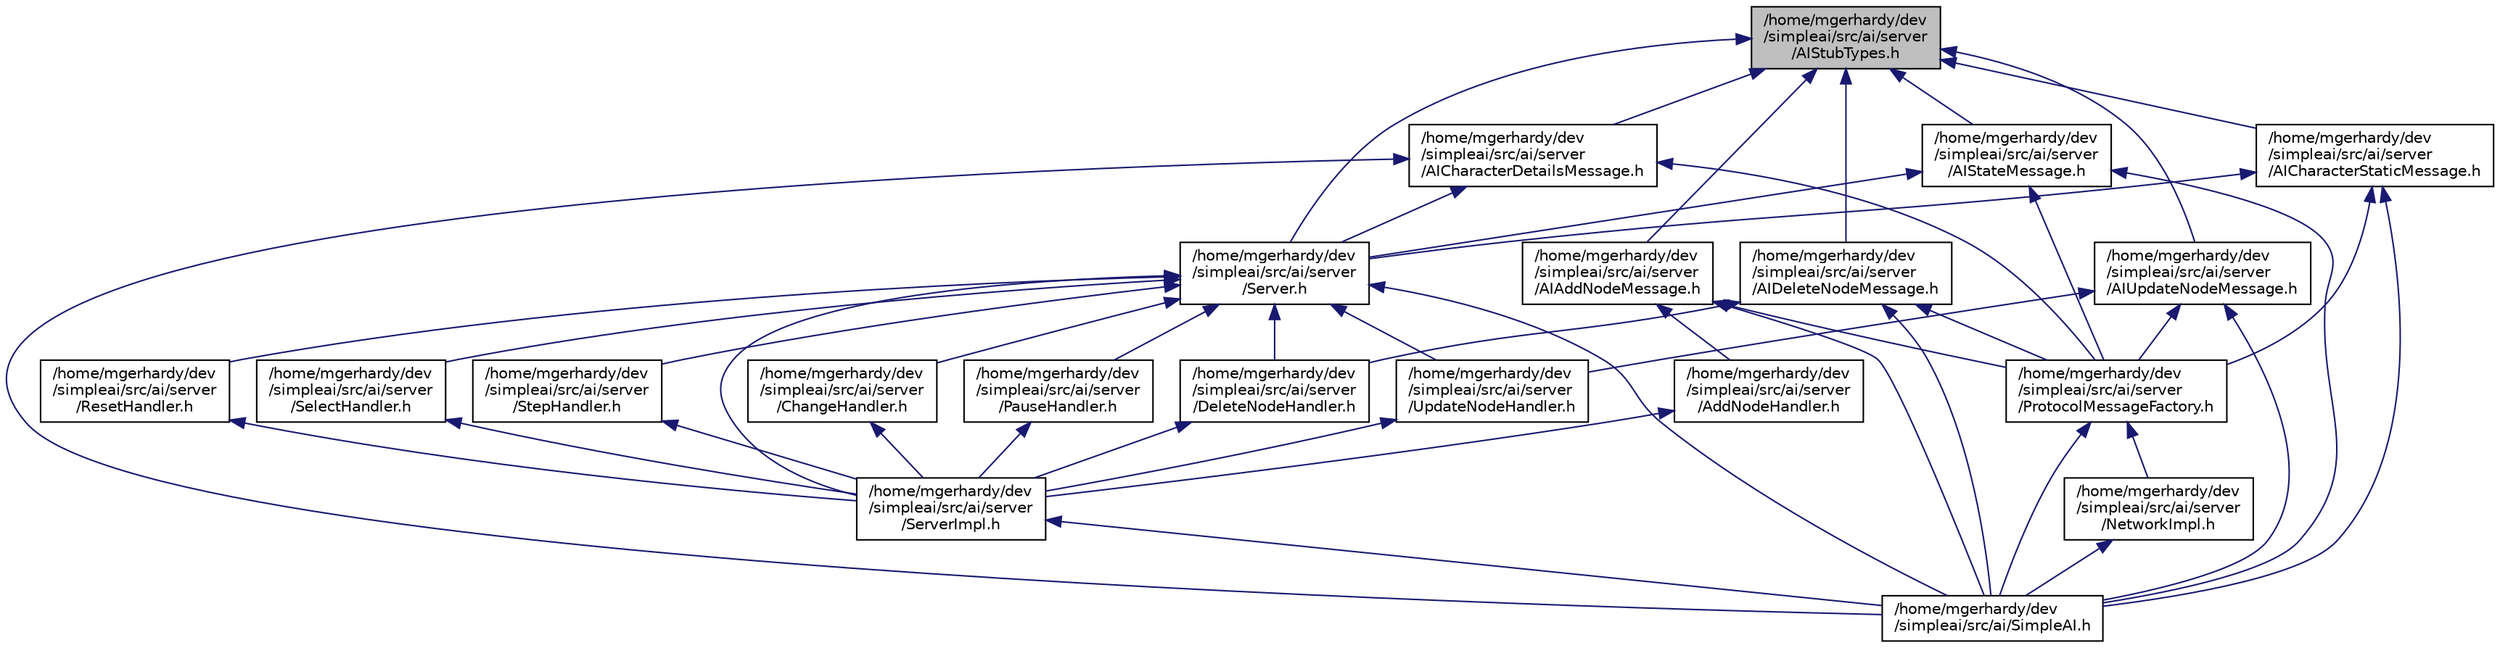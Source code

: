 digraph "/home/mgerhardy/dev/simpleai/src/ai/server/AIStubTypes.h"
{
  edge [fontname="Helvetica",fontsize="10",labelfontname="Helvetica",labelfontsize="10"];
  node [fontname="Helvetica",fontsize="10",shape=record];
  Node1 [label="/home/mgerhardy/dev\l/simpleai/src/ai/server\l/AIStubTypes.h",height=0.2,width=0.4,color="black", fillcolor="grey75", style="filled", fontcolor="black"];
  Node1 -> Node2 [dir="back",color="midnightblue",fontsize="10",style="solid",fontname="Helvetica"];
  Node2 [label="/home/mgerhardy/dev\l/simpleai/src/ai/server\l/AIAddNodeMessage.h",height=0.2,width=0.4,color="black", fillcolor="white", style="filled",URL="$AIAddNodeMessage_8h.html"];
  Node2 -> Node3 [dir="back",color="midnightblue",fontsize="10",style="solid",fontname="Helvetica"];
  Node3 [label="/home/mgerhardy/dev\l/simpleai/src/ai/server\l/AddNodeHandler.h",height=0.2,width=0.4,color="black", fillcolor="white", style="filled",URL="$AddNodeHandler_8h.html"];
  Node3 -> Node4 [dir="back",color="midnightblue",fontsize="10",style="solid",fontname="Helvetica"];
  Node4 [label="/home/mgerhardy/dev\l/simpleai/src/ai/server\l/ServerImpl.h",height=0.2,width=0.4,color="black", fillcolor="white", style="filled",URL="$ServerImpl_8h.html"];
  Node4 -> Node5 [dir="back",color="midnightblue",fontsize="10",style="solid",fontname="Helvetica"];
  Node5 [label="/home/mgerhardy/dev\l/simpleai/src/ai/SimpleAI.h",height=0.2,width=0.4,color="black", fillcolor="white", style="filled",URL="$SimpleAI_8h.html"];
  Node2 -> Node6 [dir="back",color="midnightblue",fontsize="10",style="solid",fontname="Helvetica"];
  Node6 [label="/home/mgerhardy/dev\l/simpleai/src/ai/server\l/ProtocolMessageFactory.h",height=0.2,width=0.4,color="black", fillcolor="white", style="filled",URL="$ProtocolMessageFactory_8h.html"];
  Node6 -> Node7 [dir="back",color="midnightblue",fontsize="10",style="solid",fontname="Helvetica"];
  Node7 [label="/home/mgerhardy/dev\l/simpleai/src/ai/server\l/NetworkImpl.h",height=0.2,width=0.4,color="black", fillcolor="white", style="filled",URL="$NetworkImpl_8h.html"];
  Node7 -> Node5 [dir="back",color="midnightblue",fontsize="10",style="solid",fontname="Helvetica"];
  Node6 -> Node5 [dir="back",color="midnightblue",fontsize="10",style="solid",fontname="Helvetica"];
  Node2 -> Node5 [dir="back",color="midnightblue",fontsize="10",style="solid",fontname="Helvetica"];
  Node1 -> Node8 [dir="back",color="midnightblue",fontsize="10",style="solid",fontname="Helvetica"];
  Node8 [label="/home/mgerhardy/dev\l/simpleai/src/ai/server\l/AICharacterDetailsMessage.h",height=0.2,width=0.4,color="black", fillcolor="white", style="filled",URL="$AICharacterDetailsMessage_8h.html"];
  Node8 -> Node9 [dir="back",color="midnightblue",fontsize="10",style="solid",fontname="Helvetica"];
  Node9 [label="/home/mgerhardy/dev\l/simpleai/src/ai/server\l/Server.h",height=0.2,width=0.4,color="black", fillcolor="white", style="filled",URL="$Server_8h.html"];
  Node9 -> Node10 [dir="back",color="midnightblue",fontsize="10",style="solid",fontname="Helvetica"];
  Node10 [label="/home/mgerhardy/dev\l/simpleai/src/ai/server\l/ChangeHandler.h",height=0.2,width=0.4,color="black", fillcolor="white", style="filled",URL="$ChangeHandler_8h.html"];
  Node10 -> Node4 [dir="back",color="midnightblue",fontsize="10",style="solid",fontname="Helvetica"];
  Node9 -> Node11 [dir="back",color="midnightblue",fontsize="10",style="solid",fontname="Helvetica"];
  Node11 [label="/home/mgerhardy/dev\l/simpleai/src/ai/server\l/DeleteNodeHandler.h",height=0.2,width=0.4,color="black", fillcolor="white", style="filled",URL="$DeleteNodeHandler_8h.html"];
  Node11 -> Node4 [dir="back",color="midnightblue",fontsize="10",style="solid",fontname="Helvetica"];
  Node9 -> Node12 [dir="back",color="midnightblue",fontsize="10",style="solid",fontname="Helvetica"];
  Node12 [label="/home/mgerhardy/dev\l/simpleai/src/ai/server\l/PauseHandler.h",height=0.2,width=0.4,color="black", fillcolor="white", style="filled",URL="$PauseHandler_8h.html"];
  Node12 -> Node4 [dir="back",color="midnightblue",fontsize="10",style="solid",fontname="Helvetica"];
  Node9 -> Node13 [dir="back",color="midnightblue",fontsize="10",style="solid",fontname="Helvetica"];
  Node13 [label="/home/mgerhardy/dev\l/simpleai/src/ai/server\l/ResetHandler.h",height=0.2,width=0.4,color="black", fillcolor="white", style="filled",URL="$ResetHandler_8h.html"];
  Node13 -> Node4 [dir="back",color="midnightblue",fontsize="10",style="solid",fontname="Helvetica"];
  Node9 -> Node14 [dir="back",color="midnightblue",fontsize="10",style="solid",fontname="Helvetica"];
  Node14 [label="/home/mgerhardy/dev\l/simpleai/src/ai/server\l/SelectHandler.h",height=0.2,width=0.4,color="black", fillcolor="white", style="filled",URL="$SelectHandler_8h.html"];
  Node14 -> Node4 [dir="back",color="midnightblue",fontsize="10",style="solid",fontname="Helvetica"];
  Node9 -> Node4 [dir="back",color="midnightblue",fontsize="10",style="solid",fontname="Helvetica"];
  Node9 -> Node15 [dir="back",color="midnightblue",fontsize="10",style="solid",fontname="Helvetica"];
  Node15 [label="/home/mgerhardy/dev\l/simpleai/src/ai/server\l/StepHandler.h",height=0.2,width=0.4,color="black", fillcolor="white", style="filled",URL="$StepHandler_8h.html"];
  Node15 -> Node4 [dir="back",color="midnightblue",fontsize="10",style="solid",fontname="Helvetica"];
  Node9 -> Node16 [dir="back",color="midnightblue",fontsize="10",style="solid",fontname="Helvetica"];
  Node16 [label="/home/mgerhardy/dev\l/simpleai/src/ai/server\l/UpdateNodeHandler.h",height=0.2,width=0.4,color="black", fillcolor="white", style="filled",URL="$UpdateNodeHandler_8h.html"];
  Node16 -> Node4 [dir="back",color="midnightblue",fontsize="10",style="solid",fontname="Helvetica"];
  Node9 -> Node5 [dir="back",color="midnightblue",fontsize="10",style="solid",fontname="Helvetica"];
  Node8 -> Node6 [dir="back",color="midnightblue",fontsize="10",style="solid",fontname="Helvetica"];
  Node8 -> Node5 [dir="back",color="midnightblue",fontsize="10",style="solid",fontname="Helvetica"];
  Node1 -> Node17 [dir="back",color="midnightblue",fontsize="10",style="solid",fontname="Helvetica"];
  Node17 [label="/home/mgerhardy/dev\l/simpleai/src/ai/server\l/AICharacterStaticMessage.h",height=0.2,width=0.4,color="black", fillcolor="white", style="filled",URL="$AICharacterStaticMessage_8h.html"];
  Node17 -> Node9 [dir="back",color="midnightblue",fontsize="10",style="solid",fontname="Helvetica"];
  Node17 -> Node6 [dir="back",color="midnightblue",fontsize="10",style="solid",fontname="Helvetica"];
  Node17 -> Node5 [dir="back",color="midnightblue",fontsize="10",style="solid",fontname="Helvetica"];
  Node1 -> Node18 [dir="back",color="midnightblue",fontsize="10",style="solid",fontname="Helvetica"];
  Node18 [label="/home/mgerhardy/dev\l/simpleai/src/ai/server\l/AIDeleteNodeMessage.h",height=0.2,width=0.4,color="black", fillcolor="white", style="filled",URL="$AIDeleteNodeMessage_8h.html"];
  Node18 -> Node11 [dir="back",color="midnightblue",fontsize="10",style="solid",fontname="Helvetica"];
  Node18 -> Node6 [dir="back",color="midnightblue",fontsize="10",style="solid",fontname="Helvetica"];
  Node18 -> Node5 [dir="back",color="midnightblue",fontsize="10",style="solid",fontname="Helvetica"];
  Node1 -> Node19 [dir="back",color="midnightblue",fontsize="10",style="solid",fontname="Helvetica"];
  Node19 [label="/home/mgerhardy/dev\l/simpleai/src/ai/server\l/AIStateMessage.h",height=0.2,width=0.4,color="black", fillcolor="white", style="filled",URL="$AIStateMessage_8h.html"];
  Node19 -> Node9 [dir="back",color="midnightblue",fontsize="10",style="solid",fontname="Helvetica"];
  Node19 -> Node6 [dir="back",color="midnightblue",fontsize="10",style="solid",fontname="Helvetica"];
  Node19 -> Node5 [dir="back",color="midnightblue",fontsize="10",style="solid",fontname="Helvetica"];
  Node1 -> Node20 [dir="back",color="midnightblue",fontsize="10",style="solid",fontname="Helvetica"];
  Node20 [label="/home/mgerhardy/dev\l/simpleai/src/ai/server\l/AIUpdateNodeMessage.h",height=0.2,width=0.4,color="black", fillcolor="white", style="filled",URL="$AIUpdateNodeMessage_8h.html"];
  Node20 -> Node6 [dir="back",color="midnightblue",fontsize="10",style="solid",fontname="Helvetica"];
  Node20 -> Node16 [dir="back",color="midnightblue",fontsize="10",style="solid",fontname="Helvetica"];
  Node20 -> Node5 [dir="back",color="midnightblue",fontsize="10",style="solid",fontname="Helvetica"];
  Node1 -> Node9 [dir="back",color="midnightblue",fontsize="10",style="solid",fontname="Helvetica"];
}
